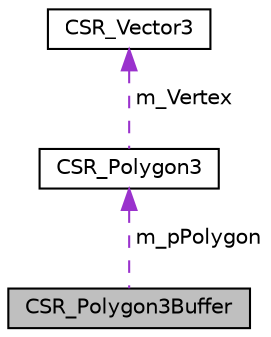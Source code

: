 digraph "CSR_Polygon3Buffer"
{
 // LATEX_PDF_SIZE
  edge [fontname="Helvetica",fontsize="10",labelfontname="Helvetica",labelfontsize="10"];
  node [fontname="Helvetica",fontsize="10",shape=record];
  Node1 [label="CSR_Polygon3Buffer",height=0.2,width=0.4,color="black", fillcolor="grey75", style="filled", fontcolor="black",tooltip=" "];
  Node2 -> Node1 [dir="back",color="darkorchid3",fontsize="10",style="dashed",label=" m_pPolygon" ,fontname="Helvetica"];
  Node2 [label="CSR_Polygon3",height=0.2,width=0.4,color="black", fillcolor="white", style="filled",URL="$struct_c_s_r___polygon3.html",tooltip=" "];
  Node3 -> Node2 [dir="back",color="darkorchid3",fontsize="10",style="dashed",label=" m_Vertex" ,fontname="Helvetica"];
  Node3 [label="CSR_Vector3",height=0.2,width=0.4,color="black", fillcolor="white", style="filled",URL="$struct_c_s_r___vector3.html",tooltip=" "];
}
